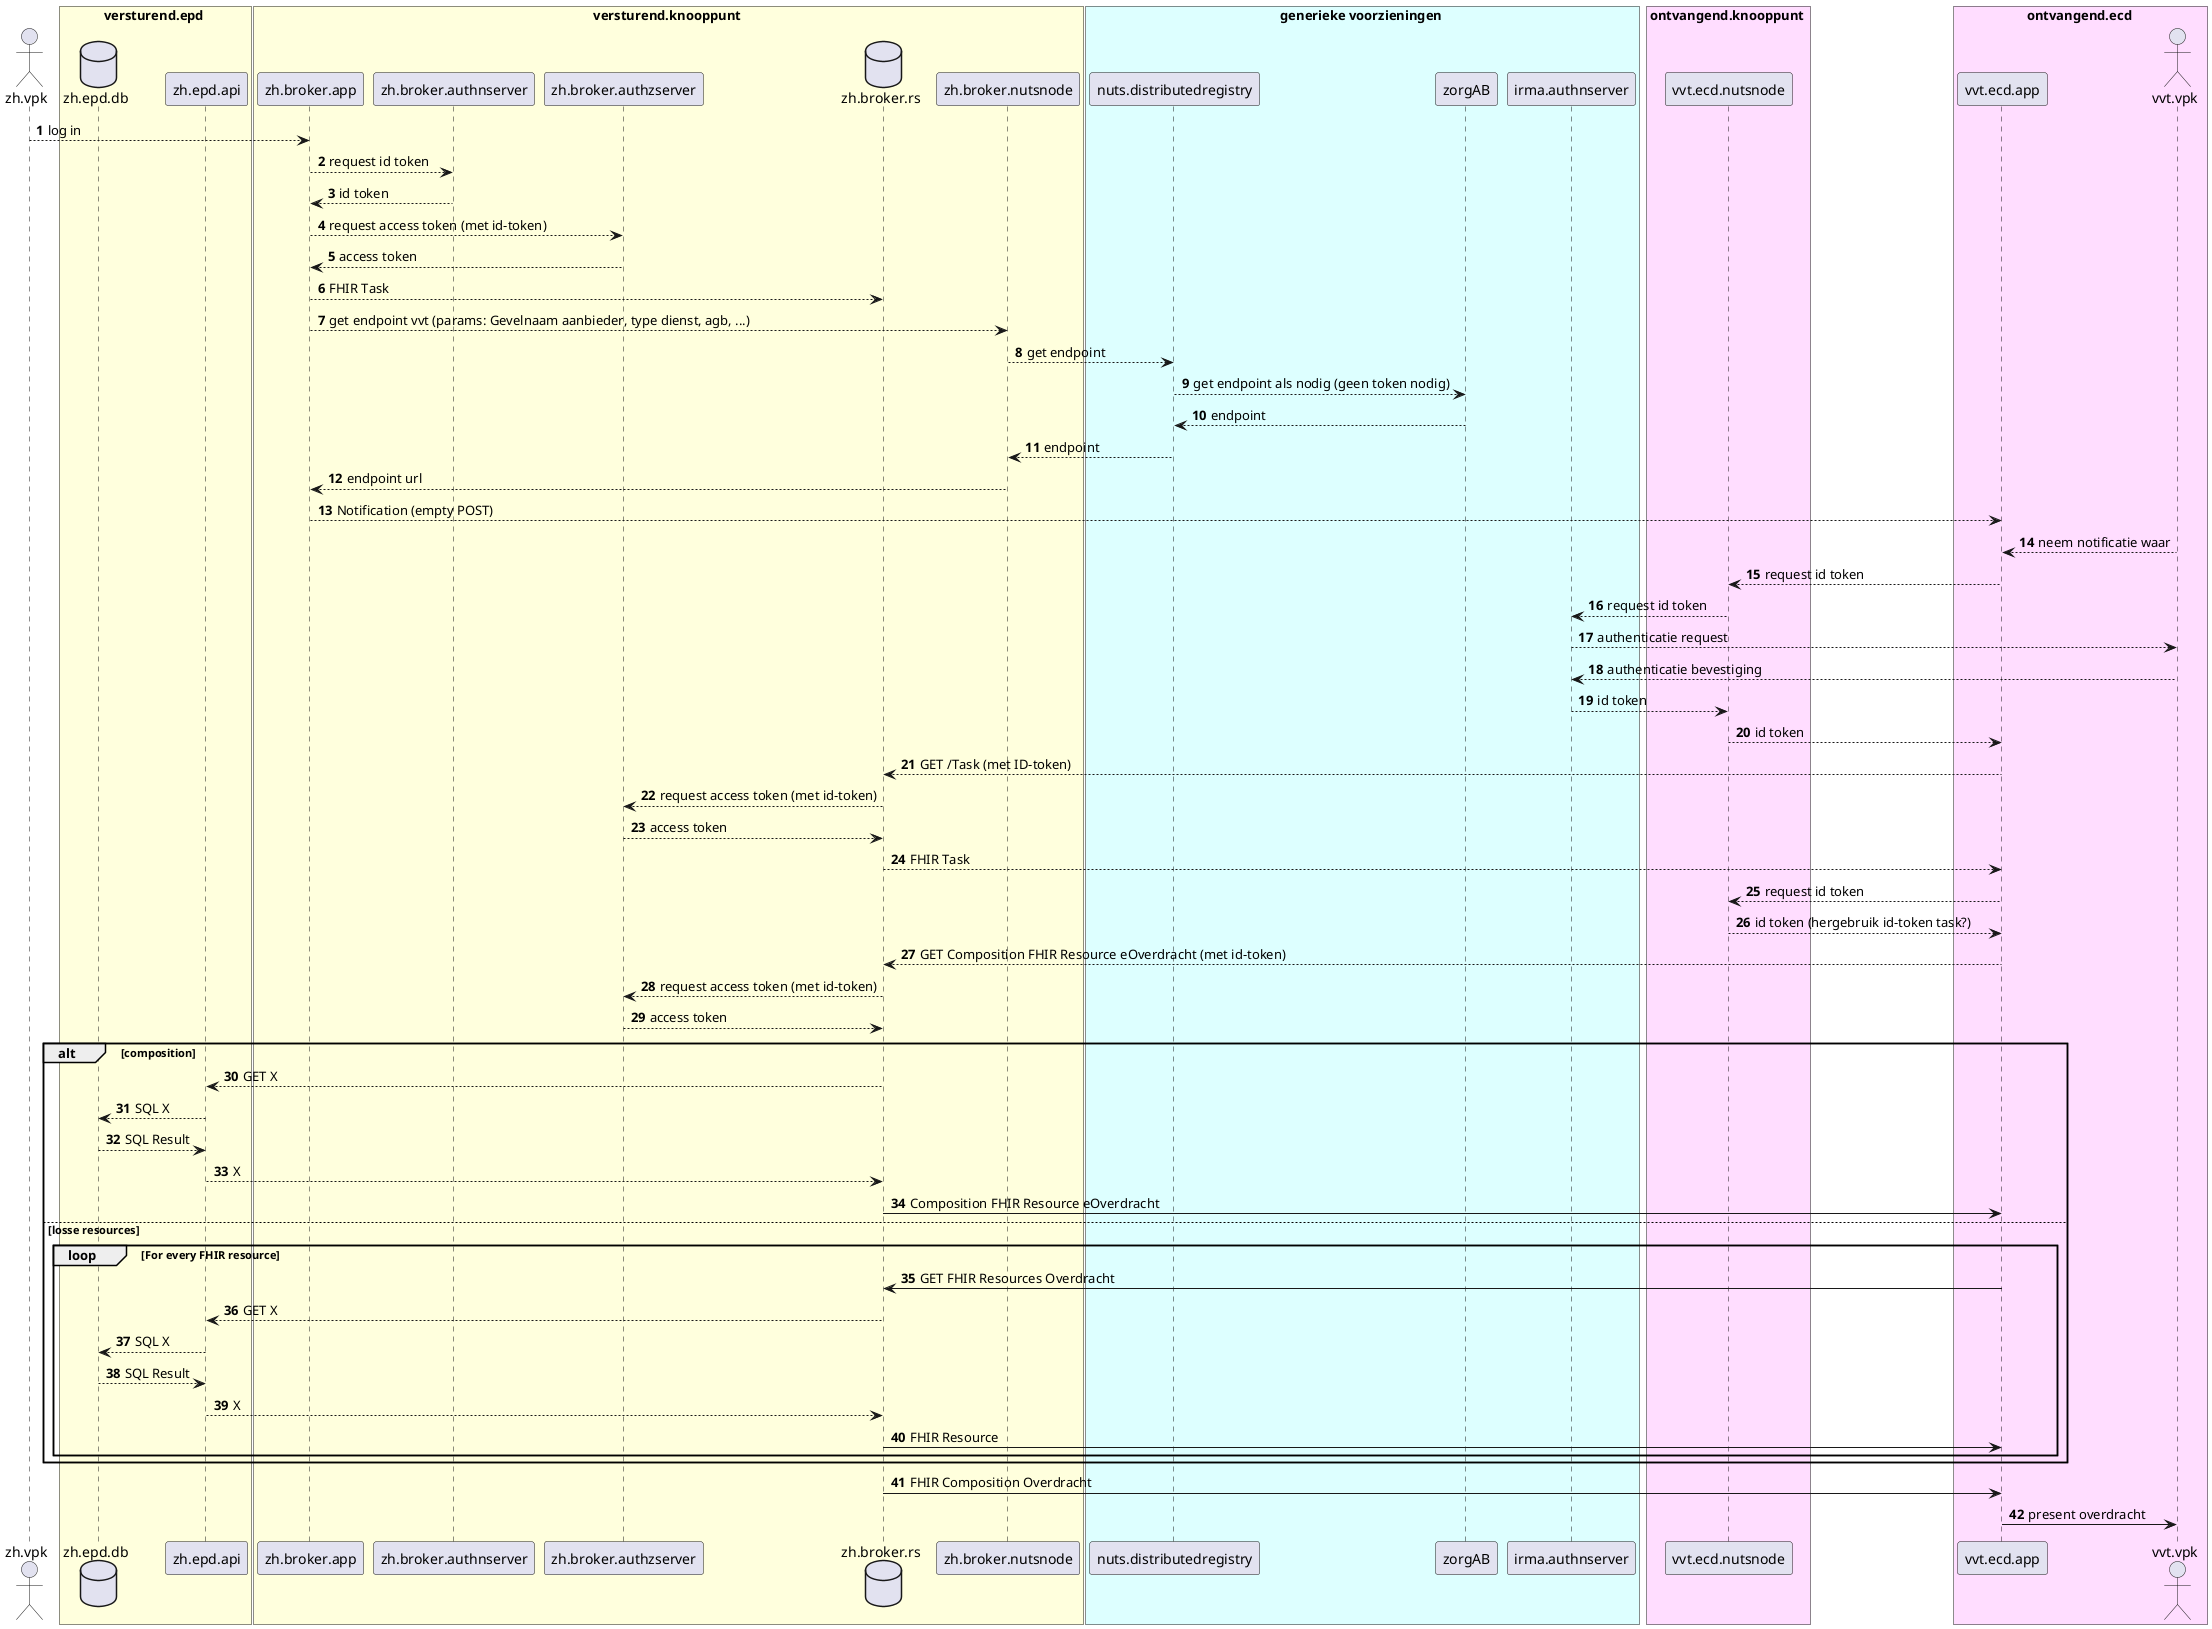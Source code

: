 @startuml
autonumber
actor zh.vpk
box versturend.epd #FFFFDD
database zh.epd.db
participant zh.epd.api
end box
box versturend.knooppunt #FFFFDD
participant zh.broker.app
participant zh.broker.authnserver
participant zh.broker.authzserver
database zh.broker.rs
participant zh.broker.nutsnode
end box

box generieke voorzieningen #DDFFFF
participant nuts.distributedregistry
participant zorgAB
participant irma.authnserver
end box

box ontvangend.knooppunt #FFDDFF
participant vvt.ecd.nutsnode
end box
box ontvangend.ecd #FFDDFF
participant vvt.ecd.app
actor vvt.vpk
end box

zh.vpk --> zh.broker.app: log in
zh.broker.app --> zh.broker.authnserver: request id token 
zh.broker.app <-- zh.broker.authnserver: id token
zh.broker.app --> zh.broker.authzserver: request access token (met id-token)
zh.broker.app <-- zh.broker.authzserver: access token
zh.broker.app --> zh.broker.rs: FHIR Task 
zh.broker.app --> zh.broker.nutsnode: get endpoint vvt (params: Gevelnaam aanbieder, type dienst, agb, ...)
zh.broker.nutsnode --> nuts.distributedregistry: get endpoint 
nuts.distributedregistry --> zorgAB: get endpoint als nodig (geen token nodig)
nuts.distributedregistry <-- zorgAB: endpoint
nuts.distributedregistry --> zh.broker.nutsnode: endpoint
zh.broker.app <-- zh.broker.nutsnode: endpoint url
zh.broker.app --> vvt.ecd.app: Notification (empty POST)

vvt.ecd.app <-- vvt.vpk: neem notificatie waar
vvt.ecd.nutsnode <-- vvt.ecd.app: request id token
vvt.ecd.nutsnode --> irma.authnserver: request id token
irma.authnserver --> vvt.vpk: authenticatie request
irma.authnserver <-- vvt.vpk: authenticatie bevestiging
vvt.ecd.nutsnode <-- irma.authnserver: id token
vvt.ecd.nutsnode --> vvt.ecd.app: id token
zh.broker.rs <-- vvt.ecd.app: GET /Task (met ID-token)
zh.broker.rs --> zh.broker.authzserver: request access token (met id-token)
zh.broker.rs <-- zh.broker.authzserver: access token
zh.broker.rs --> vvt.ecd.app: FHIR Task
vvt.ecd.nutsnode <-- vvt.ecd.app: request id token 
vvt.ecd.nutsnode --> vvt.ecd.app: id token (hergebruik id-token task?)
vvt.ecd.app --> zh.broker.rs: GET Composition FHIR Resource eOverdracht (met id-token)
zh.broker.rs --> zh.broker.authzserver: request access token (met id-token)
zh.broker.rs <-- zh.broker.authzserver: access token
alt composition
    zh.broker.rs --> zh.epd.api: GET X
    zh.epd.api --> zh.epd.db: SQL X
    zh.epd.api <-- zh.epd.db: SQL Result
    zh.broker.rs <-- zh.epd.api: X
    zh.broker.rs -> vvt.ecd.app: Composition FHIR Resource eOverdracht
else losse resources
    loop For every FHIR resource
        vvt.ecd.app -> zh.broker.rs: GET FHIR Resources Overdracht
        zh.broker.rs --> zh.epd.api: GET X
        zh.epd.api --> zh.epd.db: SQL X
        zh.epd.api <-- zh.epd.db: SQL Result
        zh.broker.rs <-- zh.epd.api: X
        zh.broker.rs -> vvt.ecd.app: FHIR Resource 
    end
end

zh.broker.rs -> vvt.ecd.app: FHIR Composition Overdracht
vvt.ecd.app -> vvt.vpk: present overdracht
@enduml